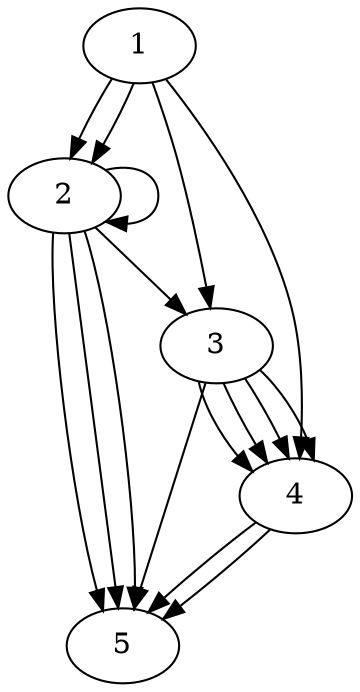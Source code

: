  digraph G {
	1 -> 2
	1 -> 2
	1 -> 3
	1 -> 4
	2 -> 2
	2 -> 3
	2 -> 5
	2 -> 5
	2 -> 5
	3 -> 4
	3 -> 4
	3 -> 4
	3 -> 4
	3 -> 5
	4 -> 5
	4 -> 5
}
